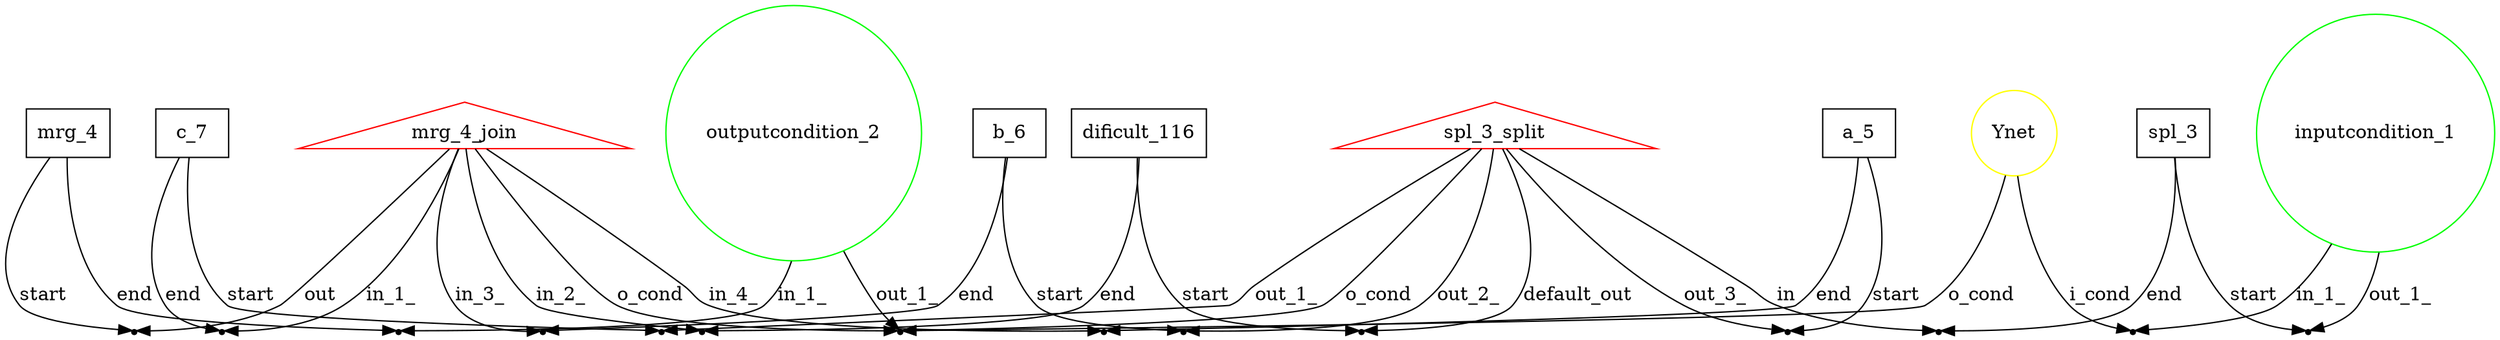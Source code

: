 digraph {
//NEW_NET_1 
	mrg_4_join[shape=triangle, color=red];
	mrg_4_join->_c_7_mrg_4_join[label=in_1_];
	mrg_4_join->_dificult_116_mrg_4_join[label=in_2_];
	mrg_4_join->_b_6_mrg_4_join[label=in_3_];
	mrg_4_join->_a_5_mrg_4_join[label=in_4_];
	mrg_4_join->_mrg_4_mrg_4_join[label=out];
	mrg_4_join->_spl_3_split_Ynet_mrg_4_join_outputcondition_2[label=o_cond];
	dificult_116[shape=box];
	dificult_116->_spl_3_split_dificult_116[label=start];
	dificult_116->_dificult_116_mrg_4_join[label=end];
	b_6[shape=box];
	b_6->_spl_3_split_b_6[label=start];
	b_6->_b_6_mrg_4_join[label=end];
	a_5[shape=box];
	a_5->_spl_3_split_a_5[label=start];
	a_5->_a_5_mrg_4_join[label=end];
	outputcondition_2[shape=circle, color=green];
	outputcondition_2->_mrg_4_outputcondition_2[label=in_1_];
	outputcondition_2->_spl_3_split_Ynet_mrg_4_join_outputcondition_2[label=out_1_];
	c_7[shape=box];
	c_7->_spl_3_split_c_7[label=start];
	c_7->_c_7_mrg_4_join[label=end];
	spl_3_split[shape=triangle, color=red];
	spl_3_split->_spl_3_spl_3_split[label=in];
	spl_3_split->_spl_3_split_dificult_116[label=default_out];
	spl_3_split->_spl_3_split_c_7[label=out_1_];
	spl_3_split->_spl_3_split_b_6[label=out_2_];
	spl_3_split->_spl_3_split_a_5[label=out_3_];
	spl_3_split->_spl_3_split_Ynet_mrg_4_join_outputcondition_2[label=o_cond];
	mrg_4[shape=box];
	mrg_4->_mrg_4_mrg_4_join[label=start];
	mrg_4->_mrg_4_outputcondition_2[label=end];
	spl_3[shape=box];
	spl_3->_inputcondition_1_spl_3[label=start];
	spl_3->_spl_3_spl_3_split[label=end];
	inputcondition_1[shape=circle, color=green];
	inputcondition_1->_inputcondition_1_Ynet[label=in_1_];
	inputcondition_1->_inputcondition_1_spl_3[label=out_1_];
	Ynet[shape=circle, color=yellow];
	Ynet->_inputcondition_1_Ynet[label=i_cond];
	Ynet->_spl_3_split_Ynet_mrg_4_join_outputcondition_2[label=o_cond];
	_inputcondition_1_Ynet [shape=point];
	_spl_3_spl_3_split [shape=point];
	_spl_3_split_Ynet_mrg_4_join_outputcondition_2 [shape=point];
	_mrg_4_mrg_4_join [shape=point];
	_inputcondition_1_spl_3 [shape=point];
	_spl_3_split_dificult_116 [shape=point];
	_spl_3_split_a_5 [shape=point];
	_spl_3_split_b_6 [shape=point];
	_spl_3_split_c_7 [shape=point];
	_a_5_mrg_4_join [shape=point];
	_mrg_4_outputcondition_2 [shape=point];
	_b_6_mrg_4_join [shape=point];
	_dificult_116_mrg_4_join [shape=point];
	_c_7_mrg_4_join [shape=point];
}